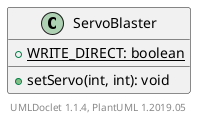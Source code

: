 @startuml

    class ServoBlaster [[ServoBlaster.html]] {
        {static} +WRITE_DIRECT: boolean
        +setServo(int, int): void
    }


    center footer UMLDoclet 1.1.4, PlantUML 1.2019.05
@enduml
